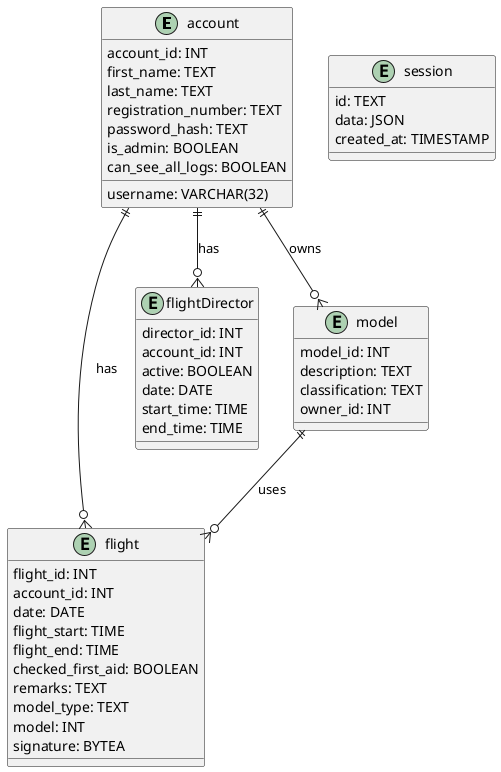 @startuml

entity account {
    account_id: INT
    username: VARCHAR(32)
    first_name: TEXT
    last_name: TEXT
    registration_number: TEXT
    password_hash: TEXT
    is_admin: BOOLEAN
    can_see_all_logs: BOOLEAN
}

entity flight {
    flight_id: INT
    account_id: INT
    date: DATE
    flight_start: TIME
    flight_end: TIME
    checked_first_aid: BOOLEAN
    remarks: TEXT
    model_type: TEXT
    model: INT
    signature: BYTEA
}

entity flightDirector {
    director_id: INT
    account_id: INT
    active: BOOLEAN
    date: DATE
    start_time: TIME
    end_time: TIME
}

entity model {
    model_id: INT
    description: TEXT
    classification: TEXT
    owner_id: INT
}

entity session {
    id: TEXT
    data: JSON
    created_at: TIMESTAMP
}


model ||--o{ flight : "uses"
account ||--o{ flight : "has"
account ||--o{ flightDirector : "has"
account ||--o{ model : "owns"

@enduml
